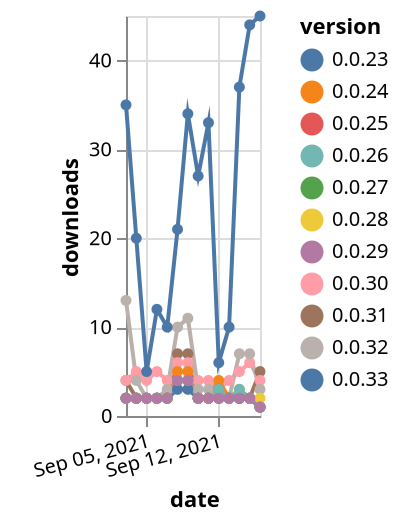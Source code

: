 {"$schema": "https://vega.github.io/schema/vega-lite/v5.json", "description": "A simple bar chart with embedded data.", "data": {"values": [{"date": "2021-09-03", "total": 4428, "delta": 4, "version": "0.0.31"}, {"date": "2021-09-04", "total": 4430, "delta": 2, "version": "0.0.31"}, {"date": "2021-09-05", "total": 4432, "delta": 2, "version": "0.0.31"}, {"date": "2021-09-06", "total": 4434, "delta": 2, "version": "0.0.31"}, {"date": "2021-09-07", "total": 4436, "delta": 2, "version": "0.0.31"}, {"date": "2021-09-08", "total": 4443, "delta": 7, "version": "0.0.31"}, {"date": "2021-09-09", "total": 4450, "delta": 7, "version": "0.0.31"}, {"date": "2021-09-10", "total": 4452, "delta": 2, "version": "0.0.31"}, {"date": "2021-09-11", "total": 4454, "delta": 2, "version": "0.0.31"}, {"date": "2021-09-12", "total": 4456, "delta": 2, "version": "0.0.31"}, {"date": "2021-09-13", "total": 4458, "delta": 2, "version": "0.0.31"}, {"date": "2021-09-14", "total": 4460, "delta": 2, "version": "0.0.31"}, {"date": "2021-09-15", "total": 4462, "delta": 2, "version": "0.0.31"}, {"date": "2021-09-16", "total": 4467, "delta": 5, "version": "0.0.31"}, {"date": "2021-09-03", "total": 14628, "delta": 4, "version": "0.0.30"}, {"date": "2021-09-04", "total": 14633, "delta": 5, "version": "0.0.30"}, {"date": "2021-09-05", "total": 14637, "delta": 4, "version": "0.0.30"}, {"date": "2021-09-06", "total": 14642, "delta": 5, "version": "0.0.30"}, {"date": "2021-09-07", "total": 14646, "delta": 4, "version": "0.0.30"}, {"date": "2021-09-08", "total": 14652, "delta": 6, "version": "0.0.30"}, {"date": "2021-09-09", "total": 14658, "delta": 6, "version": "0.0.30"}, {"date": "2021-09-10", "total": 14662, "delta": 4, "version": "0.0.30"}, {"date": "2021-09-11", "total": 14666, "delta": 4, "version": "0.0.30"}, {"date": "2021-09-12", "total": 14669, "delta": 3, "version": "0.0.30"}, {"date": "2021-09-13", "total": 14673, "delta": 4, "version": "0.0.30"}, {"date": "2021-09-14", "total": 14678, "delta": 5, "version": "0.0.30"}, {"date": "2021-09-15", "total": 14684, "delta": 6, "version": "0.0.30"}, {"date": "2021-09-16", "total": 14688, "delta": 4, "version": "0.0.30"}, {"date": "2021-09-03", "total": 1830, "delta": 13, "version": "0.0.32"}, {"date": "2021-09-04", "total": 1834, "delta": 4, "version": "0.0.32"}, {"date": "2021-09-05", "total": 1836, "delta": 2, "version": "0.0.32"}, {"date": "2021-09-06", "total": 1838, "delta": 2, "version": "0.0.32"}, {"date": "2021-09-07", "total": 1841, "delta": 3, "version": "0.0.32"}, {"date": "2021-09-08", "total": 1851, "delta": 10, "version": "0.0.32"}, {"date": "2021-09-09", "total": 1862, "delta": 11, "version": "0.0.32"}, {"date": "2021-09-10", "total": 1865, "delta": 3, "version": "0.0.32"}, {"date": "2021-09-11", "total": 1868, "delta": 3, "version": "0.0.32"}, {"date": "2021-09-12", "total": 1870, "delta": 2, "version": "0.0.32"}, {"date": "2021-09-13", "total": 1872, "delta": 2, "version": "0.0.32"}, {"date": "2021-09-14", "total": 1879, "delta": 7, "version": "0.0.32"}, {"date": "2021-09-15", "total": 1886, "delta": 7, "version": "0.0.32"}, {"date": "2021-09-16", "total": 1889, "delta": 3, "version": "0.0.32"}, {"date": "2021-09-03", "total": 2246, "delta": 2, "version": "0.0.24"}, {"date": "2021-09-04", "total": 2248, "delta": 2, "version": "0.0.24"}, {"date": "2021-09-05", "total": 2250, "delta": 2, "version": "0.0.24"}, {"date": "2021-09-06", "total": 2252, "delta": 2, "version": "0.0.24"}, {"date": "2021-09-07", "total": 2254, "delta": 2, "version": "0.0.24"}, {"date": "2021-09-08", "total": 2259, "delta": 5, "version": "0.0.24"}, {"date": "2021-09-09", "total": 2264, "delta": 5, "version": "0.0.24"}, {"date": "2021-09-10", "total": 2266, "delta": 2, "version": "0.0.24"}, {"date": "2021-09-11", "total": 2268, "delta": 2, "version": "0.0.24"}, {"date": "2021-09-12", "total": 2272, "delta": 4, "version": "0.0.24"}, {"date": "2021-09-13", "total": 2274, "delta": 2, "version": "0.0.24"}, {"date": "2021-09-14", "total": 2276, "delta": 2, "version": "0.0.24"}, {"date": "2021-09-15", "total": 2278, "delta": 2, "version": "0.0.24"}, {"date": "2021-09-16", "total": 2279, "delta": 1, "version": "0.0.24"}, {"date": "2021-09-03", "total": 1882, "delta": 2, "version": "0.0.25"}, {"date": "2021-09-04", "total": 1884, "delta": 2, "version": "0.0.25"}, {"date": "2021-09-05", "total": 1886, "delta": 2, "version": "0.0.25"}, {"date": "2021-09-06", "total": 1888, "delta": 2, "version": "0.0.25"}, {"date": "2021-09-07", "total": 1890, "delta": 2, "version": "0.0.25"}, {"date": "2021-09-08", "total": 1894, "delta": 4, "version": "0.0.25"}, {"date": "2021-09-09", "total": 1898, "delta": 4, "version": "0.0.25"}, {"date": "2021-09-10", "total": 1900, "delta": 2, "version": "0.0.25"}, {"date": "2021-09-11", "total": 1902, "delta": 2, "version": "0.0.25"}, {"date": "2021-09-12", "total": 1905, "delta": 3, "version": "0.0.25"}, {"date": "2021-09-13", "total": 1907, "delta": 2, "version": "0.0.25"}, {"date": "2021-09-14", "total": 1909, "delta": 2, "version": "0.0.25"}, {"date": "2021-09-15", "total": 1911, "delta": 2, "version": "0.0.25"}, {"date": "2021-09-16", "total": 1912, "delta": 1, "version": "0.0.25"}, {"date": "2021-09-03", "total": 1472, "delta": 2, "version": "0.0.27"}, {"date": "2021-09-04", "total": 1474, "delta": 2, "version": "0.0.27"}, {"date": "2021-09-05", "total": 1476, "delta": 2, "version": "0.0.27"}, {"date": "2021-09-06", "total": 1478, "delta": 2, "version": "0.0.27"}, {"date": "2021-09-07", "total": 1480, "delta": 2, "version": "0.0.27"}, {"date": "2021-09-08", "total": 1484, "delta": 4, "version": "0.0.27"}, {"date": "2021-09-09", "total": 1488, "delta": 4, "version": "0.0.27"}, {"date": "2021-09-10", "total": 1490, "delta": 2, "version": "0.0.27"}, {"date": "2021-09-11", "total": 1492, "delta": 2, "version": "0.0.27"}, {"date": "2021-09-12", "total": 1494, "delta": 2, "version": "0.0.27"}, {"date": "2021-09-13", "total": 1496, "delta": 2, "version": "0.0.27"}, {"date": "2021-09-14", "total": 1498, "delta": 2, "version": "0.0.27"}, {"date": "2021-09-15", "total": 1500, "delta": 2, "version": "0.0.27"}, {"date": "2021-09-16", "total": 1501, "delta": 1, "version": "0.0.27"}, {"date": "2021-09-03", "total": 1353, "delta": 2, "version": "0.0.28"}, {"date": "2021-09-04", "total": 1355, "delta": 2, "version": "0.0.28"}, {"date": "2021-09-05", "total": 1357, "delta": 2, "version": "0.0.28"}, {"date": "2021-09-06", "total": 1359, "delta": 2, "version": "0.0.28"}, {"date": "2021-09-07", "total": 1361, "delta": 2, "version": "0.0.28"}, {"date": "2021-09-08", "total": 1365, "delta": 4, "version": "0.0.28"}, {"date": "2021-09-09", "total": 1369, "delta": 4, "version": "0.0.28"}, {"date": "2021-09-10", "total": 1371, "delta": 2, "version": "0.0.28"}, {"date": "2021-09-11", "total": 1373, "delta": 2, "version": "0.0.28"}, {"date": "2021-09-12", "total": 1375, "delta": 2, "version": "0.0.28"}, {"date": "2021-09-13", "total": 1377, "delta": 2, "version": "0.0.28"}, {"date": "2021-09-14", "total": 1380, "delta": 3, "version": "0.0.28"}, {"date": "2021-09-15", "total": 1382, "delta": 2, "version": "0.0.28"}, {"date": "2021-09-16", "total": 1384, "delta": 2, "version": "0.0.28"}, {"date": "2021-09-03", "total": 1845, "delta": 2, "version": "0.0.23"}, {"date": "2021-09-04", "total": 1847, "delta": 2, "version": "0.0.23"}, {"date": "2021-09-05", "total": 1849, "delta": 2, "version": "0.0.23"}, {"date": "2021-09-06", "total": 1851, "delta": 2, "version": "0.0.23"}, {"date": "2021-09-07", "total": 1853, "delta": 2, "version": "0.0.23"}, {"date": "2021-09-08", "total": 1856, "delta": 3, "version": "0.0.23"}, {"date": "2021-09-09", "total": 1859, "delta": 3, "version": "0.0.23"}, {"date": "2021-09-10", "total": 1861, "delta": 2, "version": "0.0.23"}, {"date": "2021-09-11", "total": 1863, "delta": 2, "version": "0.0.23"}, {"date": "2021-09-12", "total": 1865, "delta": 2, "version": "0.0.23"}, {"date": "2021-09-13", "total": 1867, "delta": 2, "version": "0.0.23"}, {"date": "2021-09-14", "total": 1869, "delta": 2, "version": "0.0.23"}, {"date": "2021-09-15", "total": 1871, "delta": 2, "version": "0.0.23"}, {"date": "2021-09-16", "total": 1872, "delta": 1, "version": "0.0.23"}, {"date": "2021-09-03", "total": 2056, "delta": 35, "version": "0.0.33"}, {"date": "2021-09-04", "total": 2076, "delta": 20, "version": "0.0.33"}, {"date": "2021-09-05", "total": 2081, "delta": 5, "version": "0.0.33"}, {"date": "2021-09-06", "total": 2093, "delta": 12, "version": "0.0.33"}, {"date": "2021-09-07", "total": 2103, "delta": 10, "version": "0.0.33"}, {"date": "2021-09-08", "total": 2124, "delta": 21, "version": "0.0.33"}, {"date": "2021-09-09", "total": 2158, "delta": 34, "version": "0.0.33"}, {"date": "2021-09-10", "total": 2185, "delta": 27, "version": "0.0.33"}, {"date": "2021-09-11", "total": 2218, "delta": 33, "version": "0.0.33"}, {"date": "2021-09-12", "total": 2224, "delta": 6, "version": "0.0.33"}, {"date": "2021-09-13", "total": 2234, "delta": 10, "version": "0.0.33"}, {"date": "2021-09-14", "total": 2271, "delta": 37, "version": "0.0.33"}, {"date": "2021-09-15", "total": 2315, "delta": 44, "version": "0.0.33"}, {"date": "2021-09-16", "total": 2360, "delta": 45, "version": "0.0.33"}, {"date": "2021-09-03", "total": 1379, "delta": 2, "version": "0.0.26"}, {"date": "2021-09-04", "total": 1381, "delta": 2, "version": "0.0.26"}, {"date": "2021-09-05", "total": 1383, "delta": 2, "version": "0.0.26"}, {"date": "2021-09-06", "total": 1385, "delta": 2, "version": "0.0.26"}, {"date": "2021-09-07", "total": 1387, "delta": 2, "version": "0.0.26"}, {"date": "2021-09-08", "total": 1391, "delta": 4, "version": "0.0.26"}, {"date": "2021-09-09", "total": 1395, "delta": 4, "version": "0.0.26"}, {"date": "2021-09-10", "total": 1397, "delta": 2, "version": "0.0.26"}, {"date": "2021-09-11", "total": 1399, "delta": 2, "version": "0.0.26"}, {"date": "2021-09-12", "total": 1402, "delta": 3, "version": "0.0.26"}, {"date": "2021-09-13", "total": 1404, "delta": 2, "version": "0.0.26"}, {"date": "2021-09-14", "total": 1407, "delta": 3, "version": "0.0.26"}, {"date": "2021-09-15", "total": 1409, "delta": 2, "version": "0.0.26"}, {"date": "2021-09-16", "total": 1410, "delta": 1, "version": "0.0.26"}, {"date": "2021-09-03", "total": 3672, "delta": 2, "version": "0.0.29"}, {"date": "2021-09-04", "total": 3674, "delta": 2, "version": "0.0.29"}, {"date": "2021-09-05", "total": 3676, "delta": 2, "version": "0.0.29"}, {"date": "2021-09-06", "total": 3678, "delta": 2, "version": "0.0.29"}, {"date": "2021-09-07", "total": 3680, "delta": 2, "version": "0.0.29"}, {"date": "2021-09-08", "total": 3684, "delta": 4, "version": "0.0.29"}, {"date": "2021-09-09", "total": 3688, "delta": 4, "version": "0.0.29"}, {"date": "2021-09-10", "total": 3690, "delta": 2, "version": "0.0.29"}, {"date": "2021-09-11", "total": 3692, "delta": 2, "version": "0.0.29"}, {"date": "2021-09-12", "total": 3694, "delta": 2, "version": "0.0.29"}, {"date": "2021-09-13", "total": 3696, "delta": 2, "version": "0.0.29"}, {"date": "2021-09-14", "total": 3698, "delta": 2, "version": "0.0.29"}, {"date": "2021-09-15", "total": 3700, "delta": 2, "version": "0.0.29"}, {"date": "2021-09-16", "total": 3701, "delta": 1, "version": "0.0.29"}]}, "width": "container", "mark": {"type": "line", "point": {"filled": true}}, "encoding": {"x": {"field": "date", "type": "temporal", "timeUnit": "yearmonthdate", "title": "date", "axis": {"labelAngle": -15}}, "y": {"field": "delta", "type": "quantitative", "title": "downloads"}, "color": {"field": "version", "type": "nominal"}, "tooltip": {"field": "delta"}}}